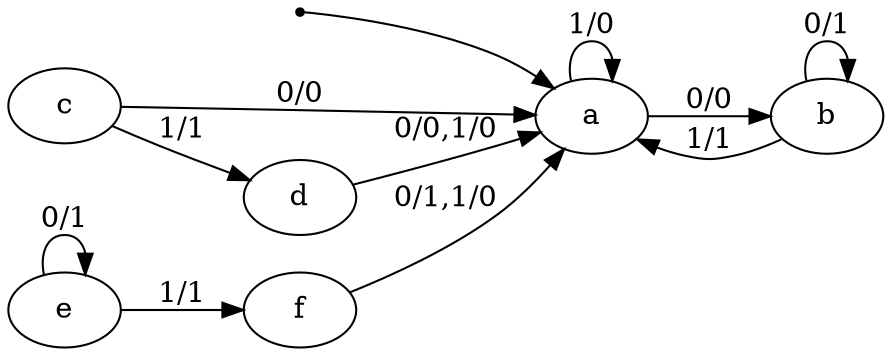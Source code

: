 digraph STG {
	rankdir=LR;
	
	INIT [shape=point];
	a [label="a"];
	b [label="b"];
	c [label="c"];
	d [label="d"];
	e [label="e"];
	f [label="f"];
	
	INIT -> a;
	a -> b [label="0/0"];
	a -> a [label="1/0"];
	b -> b [label="0/1"];
	b -> a [label="1/1"];
	c -> a [label="0/0"];
	c -> d [label="1/1"];
	d -> a [label="0/0,1/0"];
	e -> e [label="0/1"];
	e -> f [label="1/1"];
	f -> a [label="0/1,1/0"];
}
